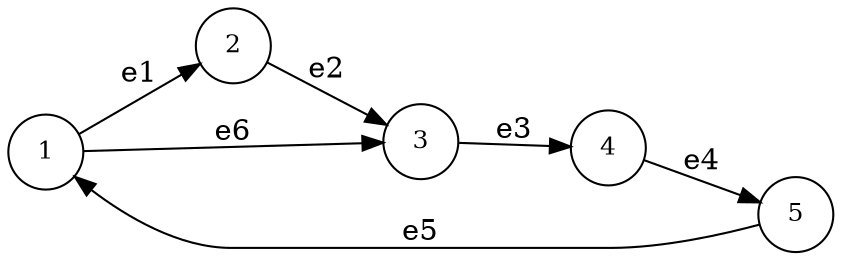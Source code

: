 digraph G {
    rankdir=LR;
    node [shape=circle, fontsize=12];
    "1" -> "2" [label="e1"];
    "2" -> "3" [label="e2"];
    "3" -> "4" [label="e3"];
    "4" -> "5" [label="e4"];
    "5" -> "1" [label="e5"];
    "1" -> "3" [label="e6"];
}
